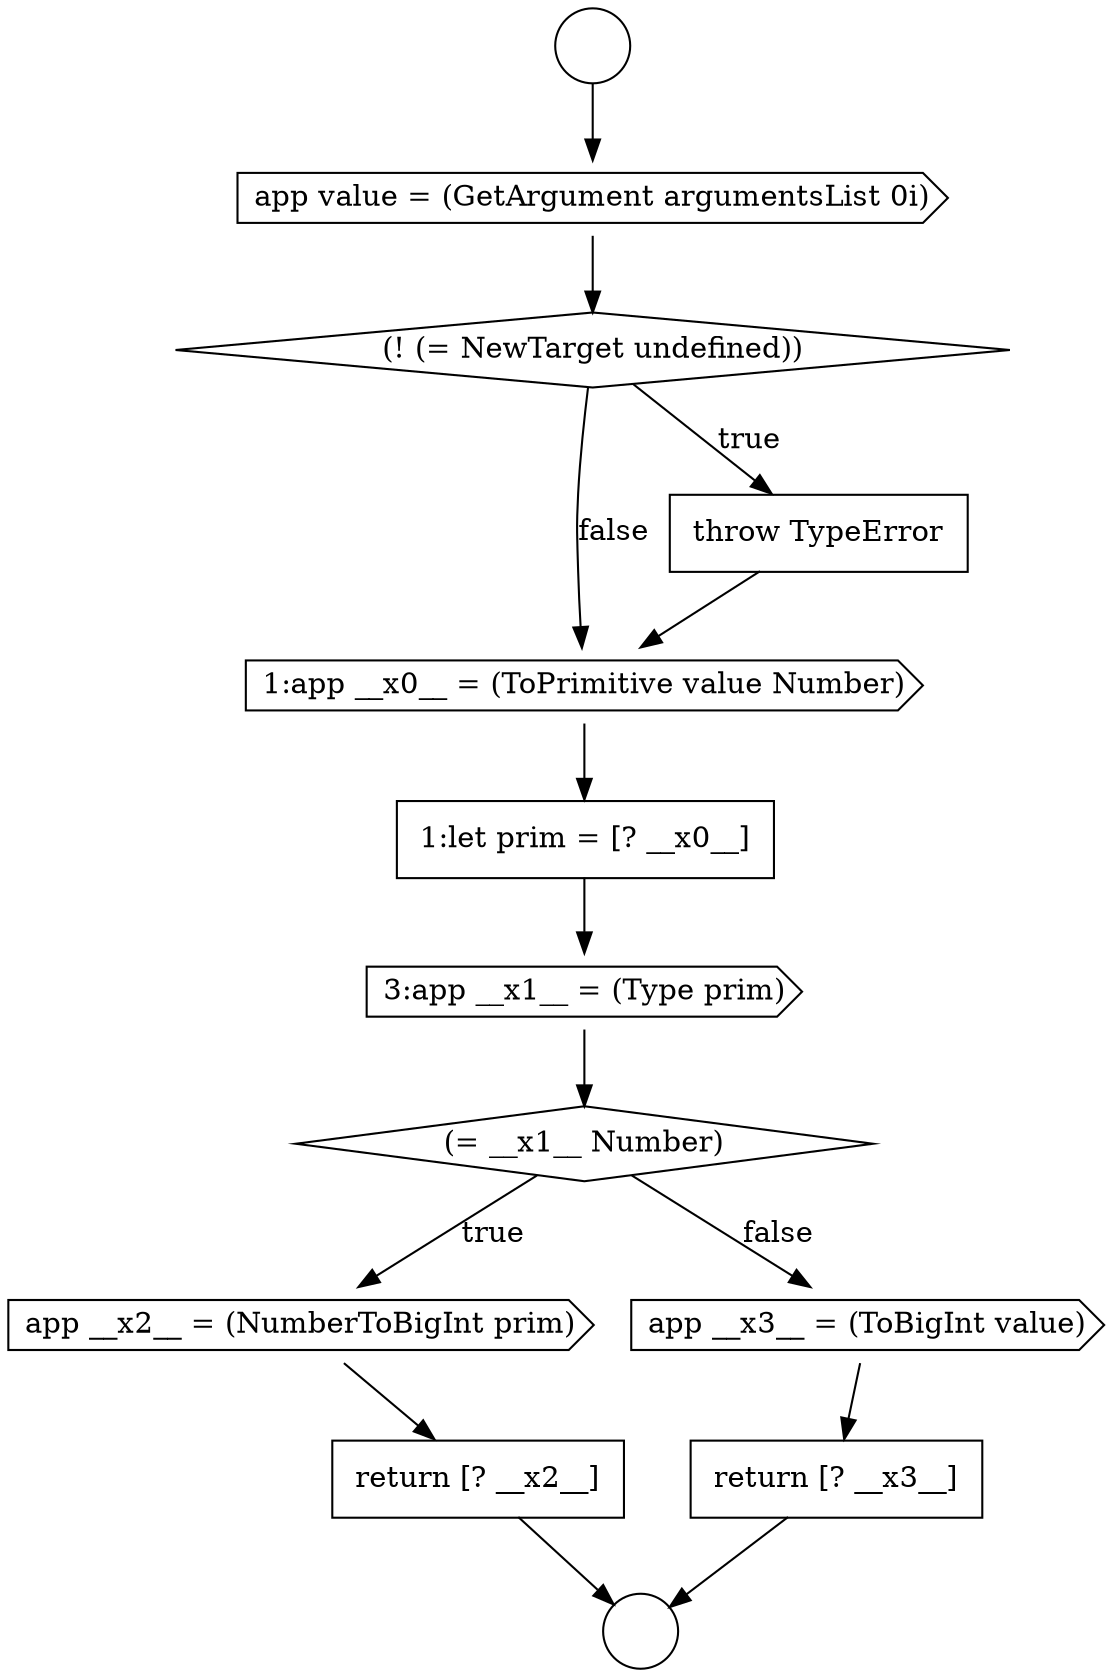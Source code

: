 digraph {
  node12725 [shape=cds, label=<<font color="black">1:app __x0__ = (ToPrimitive value Number)</font>> color="black" fillcolor="white" style=filled]
  node12732 [shape=none, margin=0, label=<<font color="black">
    <table border="0" cellborder="1" cellspacing="0" cellpadding="10">
      <tr><td align="left">return [? __x3__]</td></tr>
    </table>
  </font>> color="black" fillcolor="white" style=filled]
  node12728 [shape=diamond, label=<<font color="black">(= __x1__ Number)</font>> color="black" fillcolor="white" style=filled]
  node12724 [shape=none, margin=0, label=<<font color="black">
    <table border="0" cellborder="1" cellspacing="0" cellpadding="10">
      <tr><td align="left">throw TypeError</td></tr>
    </table>
  </font>> color="black" fillcolor="white" style=filled]
  node12727 [shape=cds, label=<<font color="black">3:app __x1__ = (Type prim)</font>> color="black" fillcolor="white" style=filled]
  node12723 [shape=diamond, label=<<font color="black">(! (= NewTarget undefined))</font>> color="black" fillcolor="white" style=filled]
  node12720 [shape=circle label=" " color="black" fillcolor="white" style=filled]
  node12726 [shape=none, margin=0, label=<<font color="black">
    <table border="0" cellborder="1" cellspacing="0" cellpadding="10">
      <tr><td align="left">1:let prim = [? __x0__]</td></tr>
    </table>
  </font>> color="black" fillcolor="white" style=filled]
  node12722 [shape=cds, label=<<font color="black">app value = (GetArgument argumentsList 0i)</font>> color="black" fillcolor="white" style=filled]
  node12730 [shape=none, margin=0, label=<<font color="black">
    <table border="0" cellborder="1" cellspacing="0" cellpadding="10">
      <tr><td align="left">return [? __x2__]</td></tr>
    </table>
  </font>> color="black" fillcolor="white" style=filled]
  node12729 [shape=cds, label=<<font color="black">app __x2__ = (NumberToBigInt prim)</font>> color="black" fillcolor="white" style=filled]
  node12721 [shape=circle label=" " color="black" fillcolor="white" style=filled]
  node12731 [shape=cds, label=<<font color="black">app __x3__ = (ToBigInt value)</font>> color="black" fillcolor="white" style=filled]
  node12732 -> node12721 [ color="black"]
  node12725 -> node12726 [ color="black"]
  node12724 -> node12725 [ color="black"]
  node12727 -> node12728 [ color="black"]
  node12731 -> node12732 [ color="black"]
  node12730 -> node12721 [ color="black"]
  node12729 -> node12730 [ color="black"]
  node12722 -> node12723 [ color="black"]
  node12723 -> node12724 [label=<<font color="black">true</font>> color="black"]
  node12723 -> node12725 [label=<<font color="black">false</font>> color="black"]
  node12726 -> node12727 [ color="black"]
  node12728 -> node12729 [label=<<font color="black">true</font>> color="black"]
  node12728 -> node12731 [label=<<font color="black">false</font>> color="black"]
  node12720 -> node12722 [ color="black"]
}
